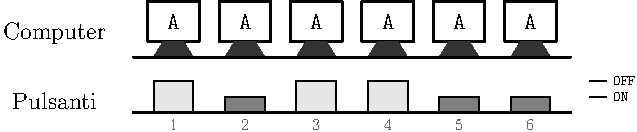 unitsize(.7cm);

int pc[] = {1, 1, 1, 1, 1, 1};
int bt[] = {0, 1, 0, 0, 1, 1};

int N = pc.length;

real w = 1, sp = 1.8;
real hgt_bt[] = {.8, .4};

path rect(pair corner, real w, real h) {
	return corner -- (corner.x + w, corner.y) -- (corner.x + w, corner.y + h) -- (corner.x, corner.y + h) -- cycle;
}

void button(int i) {
	real h = hgt_bt[bt[i]];
	path btn = rect((i, 0) * sp - (w/2,0), w, h);

	if (bt[i] == 1) {
		fill(btn, gray(.5));
	} else {
		fill(btn, gray(.9));
	}
	draw(btn);
	label(scale(.7) * ("$" + (string)(i+1) + "$"), (i * sp, -.3), gray(.4));
}

void computer(int i) {
	real h = w;
	path btn = rect((i * sp, 1.8) - (w*1.3/2,0), w*1.3, h);

	if (pc[i] == 1) {
		//fill(btn, rgb(100/256, 220/256, 100/256));
		fill(btn, white);
		label("\texttt{A}", (i * sp, 1.8 + h/2), black);
	}
	else {
		//fill(btn, rgb(230/256, 100/256, 100/256));
		fill(btn, gray(.5));
		label("\texttt{S}", (i * sp, 1.8 + h/2), white);
	}

	draw(btn, linewidth(1));

	path base = (i * sp - w*.5/2, 1.8) -- (i * sp - w * 1/2, 1.4) -- (i * sp + w * 1/2, 1.4) -- (i * sp + w*.5/2, 1.8) -- cycle;
	fill(base, gray(.2));
}

for (int i = 0; i < N; ++i)
	button(i);

for (int i = 0; i < N; ++i)
	computer(i);

draw((-1, 0) -- ((N - 1) * sp + 1, 0), black + linewidth(1));
draw((-1, 1.4) -- ((N - 1) * sp + 1, 1.4), black + linewidth(1));

label("Pulsanti", (-3, .3));
label("Computer", (-3, 2));

draw((N * sp - .3, hgt_bt[0]) -- (N * sp + .1, hgt_bt[0]));
draw((N * sp - .3, hgt_bt[1]) -- (N * sp + .1, hgt_bt[1]));
label(scale(.6) * "\texttt{OFF}", (N * sp + .1, hgt_bt[0]), align = RightSide);
label(scale(.6) * "\texttt{ON}", (N * sp + .1, hgt_bt[1]), align = RightSide);